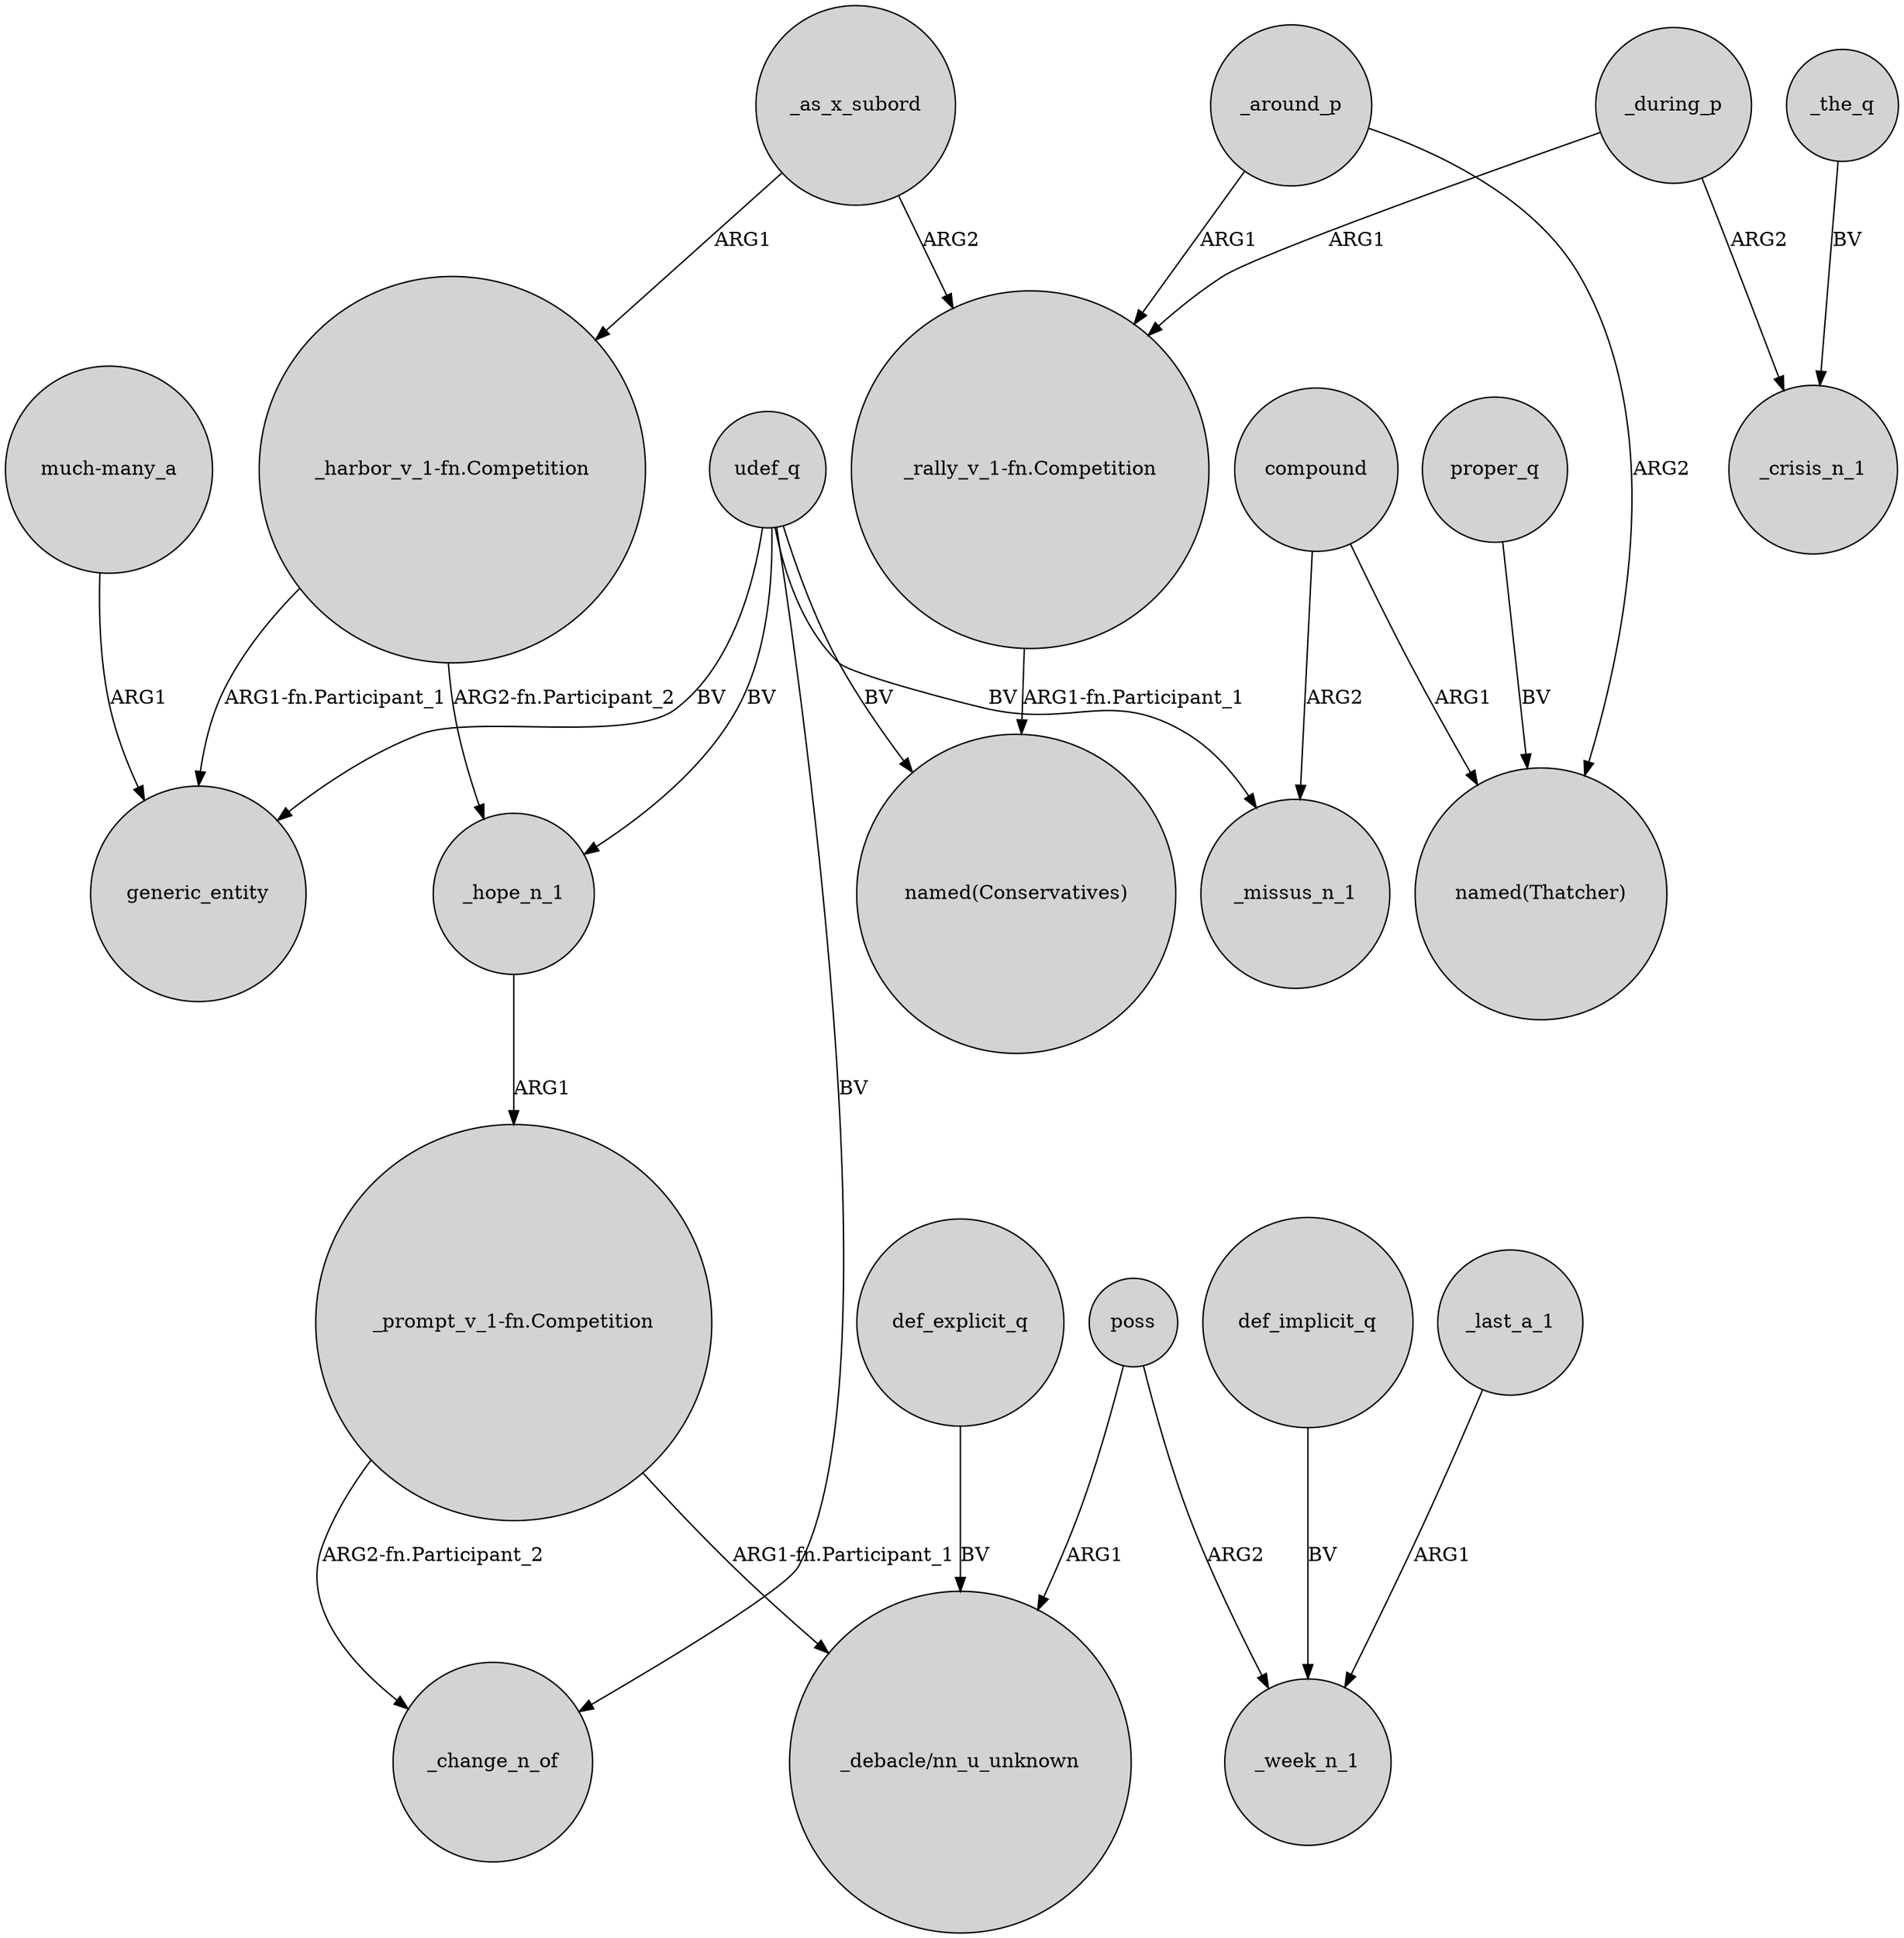 digraph {
	node [shape=circle style=filled]
	_around_p -> "_rally_v_1-fn.Competition" [label=ARG1]
	udef_q -> _change_n_of [label=BV]
	udef_q -> "named(Conservatives)" [label=BV]
	compound -> "named(Thatcher)" [label=ARG1]
	poss -> _week_n_1 [label=ARG2]
	def_explicit_q -> "_debacle/nn_u_unknown" [label=BV]
	"_harbor_v_1-fn.Competition" -> generic_entity [label="ARG1-fn.Participant_1"]
	udef_q -> _hope_n_1 [label=BV]
	compound -> _missus_n_1 [label=ARG2]
	"_rally_v_1-fn.Competition" -> "named(Conservatives)" [label="ARG1-fn.Participant_1"]
	"_prompt_v_1-fn.Competition" -> _change_n_of [label="ARG2-fn.Participant_2"]
	_hope_n_1 -> "_prompt_v_1-fn.Competition" [label=ARG1]
	poss -> "_debacle/nn_u_unknown" [label=ARG1]
	udef_q -> generic_entity [label=BV]
	"_harbor_v_1-fn.Competition" -> _hope_n_1 [label="ARG2-fn.Participant_2"]
	"_prompt_v_1-fn.Competition" -> "_debacle/nn_u_unknown" [label="ARG1-fn.Participant_1"]
	_around_p -> "named(Thatcher)" [label=ARG2]
	_as_x_subord -> "_rally_v_1-fn.Competition" [label=ARG2]
	"much-many_a" -> generic_entity [label=ARG1]
	_last_a_1 -> _week_n_1 [label=ARG1]
	def_implicit_q -> _week_n_1 [label=BV]
	udef_q -> _missus_n_1 [label=BV]
	_during_p -> "_rally_v_1-fn.Competition" [label=ARG1]
	_during_p -> _crisis_n_1 [label=ARG2]
	_as_x_subord -> "_harbor_v_1-fn.Competition" [label=ARG1]
	_the_q -> _crisis_n_1 [label=BV]
	proper_q -> "named(Thatcher)" [label=BV]
}
